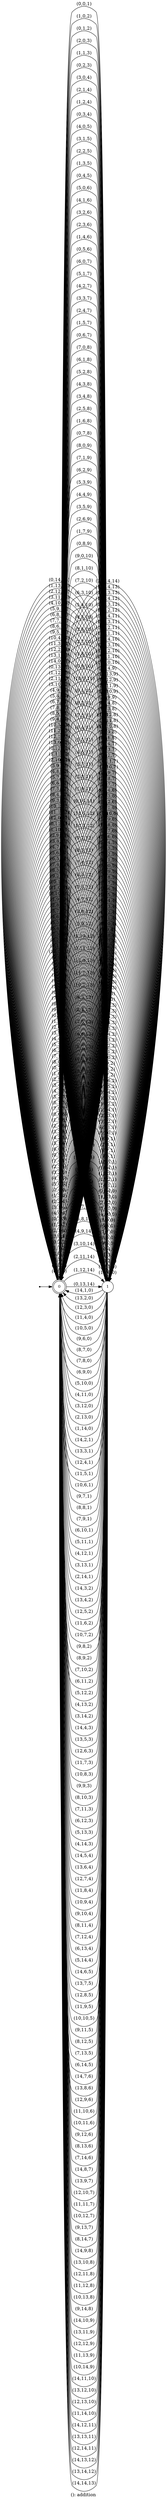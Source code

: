 digraph G {
label = "(): addition";
rankdir = LR;
node [shape = doublecircle, label="0", fontsize=12]0;
node [shape = circle, label="1", fontsize=12]1;
node [shape = point ]; qi
qi ->0;
0 -> 0[ label = "(0,0,0)"];
0 -> 1[ label = "(0,0,1)"];
0 -> 0[ label = "(1,0,1)"];
0 -> 0[ label = "(0,1,1)"];
0 -> 1[ label = "(1,0,2)"];
0 -> 0[ label = "(2,0,2)"];
0 -> 1[ label = "(0,1,2)"];
0 -> 0[ label = "(1,1,2)"];
0 -> 0[ label = "(0,2,2)"];
0 -> 1[ label = "(2,0,3)"];
0 -> 0[ label = "(3,0,3)"];
0 -> 1[ label = "(1,1,3)"];
0 -> 0[ label = "(2,1,3)"];
0 -> 1[ label = "(0,2,3)"];
0 -> 0[ label = "(1,2,3)"];
0 -> 0[ label = "(0,3,3)"];
0 -> 1[ label = "(3,0,4)"];
0 -> 0[ label = "(4,0,4)"];
0 -> 1[ label = "(2,1,4)"];
0 -> 0[ label = "(3,1,4)"];
0 -> 1[ label = "(1,2,4)"];
0 -> 0[ label = "(2,2,4)"];
0 -> 1[ label = "(0,3,4)"];
0 -> 0[ label = "(1,3,4)"];
0 -> 0[ label = "(0,4,4)"];
0 -> 1[ label = "(4,0,5)"];
0 -> 0[ label = "(5,0,5)"];
0 -> 1[ label = "(3,1,5)"];
0 -> 0[ label = "(4,1,5)"];
0 -> 1[ label = "(2,2,5)"];
0 -> 0[ label = "(3,2,5)"];
0 -> 1[ label = "(1,3,5)"];
0 -> 0[ label = "(2,3,5)"];
0 -> 1[ label = "(0,4,5)"];
0 -> 0[ label = "(1,4,5)"];
0 -> 0[ label = "(0,5,5)"];
0 -> 1[ label = "(5,0,6)"];
0 -> 0[ label = "(6,0,6)"];
0 -> 1[ label = "(4,1,6)"];
0 -> 0[ label = "(5,1,6)"];
0 -> 1[ label = "(3,2,6)"];
0 -> 0[ label = "(4,2,6)"];
0 -> 1[ label = "(2,3,6)"];
0 -> 0[ label = "(3,3,6)"];
0 -> 1[ label = "(1,4,6)"];
0 -> 0[ label = "(2,4,6)"];
0 -> 1[ label = "(0,5,6)"];
0 -> 0[ label = "(1,5,6)"];
0 -> 0[ label = "(0,6,6)"];
0 -> 1[ label = "(6,0,7)"];
0 -> 0[ label = "(7,0,7)"];
0 -> 1[ label = "(5,1,7)"];
0 -> 0[ label = "(6,1,7)"];
0 -> 1[ label = "(4,2,7)"];
0 -> 0[ label = "(5,2,7)"];
0 -> 1[ label = "(3,3,7)"];
0 -> 0[ label = "(4,3,7)"];
0 -> 1[ label = "(2,4,7)"];
0 -> 0[ label = "(3,4,7)"];
0 -> 1[ label = "(1,5,7)"];
0 -> 0[ label = "(2,5,7)"];
0 -> 1[ label = "(0,6,7)"];
0 -> 0[ label = "(1,6,7)"];
0 -> 0[ label = "(0,7,7)"];
0 -> 1[ label = "(7,0,8)"];
0 -> 0[ label = "(8,0,8)"];
0 -> 1[ label = "(6,1,8)"];
0 -> 0[ label = "(7,1,8)"];
0 -> 1[ label = "(5,2,8)"];
0 -> 0[ label = "(6,2,8)"];
0 -> 1[ label = "(4,3,8)"];
0 -> 0[ label = "(5,3,8)"];
0 -> 1[ label = "(3,4,8)"];
0 -> 0[ label = "(4,4,8)"];
0 -> 1[ label = "(2,5,8)"];
0 -> 0[ label = "(3,5,8)"];
0 -> 1[ label = "(1,6,8)"];
0 -> 0[ label = "(2,6,8)"];
0 -> 1[ label = "(0,7,8)"];
0 -> 0[ label = "(1,7,8)"];
0 -> 0[ label = "(0,8,8)"];
0 -> 1[ label = "(8,0,9)"];
0 -> 0[ label = "(9,0,9)"];
0 -> 1[ label = "(7,1,9)"];
0 -> 0[ label = "(8,1,9)"];
0 -> 1[ label = "(6,2,9)"];
0 -> 0[ label = "(7,2,9)"];
0 -> 1[ label = "(5,3,9)"];
0 -> 0[ label = "(6,3,9)"];
0 -> 1[ label = "(4,4,9)"];
0 -> 0[ label = "(5,4,9)"];
0 -> 1[ label = "(3,5,9)"];
0 -> 0[ label = "(4,5,9)"];
0 -> 1[ label = "(2,6,9)"];
0 -> 0[ label = "(3,6,9)"];
0 -> 1[ label = "(1,7,9)"];
0 -> 0[ label = "(2,7,9)"];
0 -> 1[ label = "(0,8,9)"];
0 -> 0[ label = "(1,8,9)"];
0 -> 0[ label = "(0,9,9)"];
0 -> 1[ label = "(9,0,10)"];
0 -> 0[ label = "(10,0,10)"];
0 -> 1[ label = "(8,1,10)"];
0 -> 0[ label = "(9,1,10)"];
0 -> 1[ label = "(7,2,10)"];
0 -> 0[ label = "(8,2,10)"];
0 -> 1[ label = "(6,3,10)"];
0 -> 0[ label = "(7,3,10)"];
0 -> 1[ label = "(5,4,10)"];
0 -> 0[ label = "(6,4,10)"];
0 -> 1[ label = "(4,5,10)"];
0 -> 0[ label = "(5,5,10)"];
0 -> 1[ label = "(3,6,10)"];
0 -> 0[ label = "(4,6,10)"];
0 -> 1[ label = "(2,7,10)"];
0 -> 0[ label = "(3,7,10)"];
0 -> 1[ label = "(1,8,10)"];
0 -> 0[ label = "(2,8,10)"];
0 -> 1[ label = "(0,9,10)"];
0 -> 0[ label = "(1,9,10)"];
0 -> 0[ label = "(0,10,10)"];
0 -> 1[ label = "(10,0,11)"];
0 -> 0[ label = "(11,0,11)"];
0 -> 1[ label = "(9,1,11)"];
0 -> 0[ label = "(10,1,11)"];
0 -> 1[ label = "(8,2,11)"];
0 -> 0[ label = "(9,2,11)"];
0 -> 1[ label = "(7,3,11)"];
0 -> 0[ label = "(8,3,11)"];
0 -> 1[ label = "(6,4,11)"];
0 -> 0[ label = "(7,4,11)"];
0 -> 1[ label = "(5,5,11)"];
0 -> 0[ label = "(6,5,11)"];
0 -> 1[ label = "(4,6,11)"];
0 -> 0[ label = "(5,6,11)"];
0 -> 1[ label = "(3,7,11)"];
0 -> 0[ label = "(4,7,11)"];
0 -> 1[ label = "(2,8,11)"];
0 -> 0[ label = "(3,8,11)"];
0 -> 1[ label = "(1,9,11)"];
0 -> 0[ label = "(2,9,11)"];
0 -> 1[ label = "(0,10,11)"];
0 -> 0[ label = "(1,10,11)"];
0 -> 0[ label = "(0,11,11)"];
0 -> 1[ label = "(11,0,12)"];
0 -> 0[ label = "(12,0,12)"];
0 -> 1[ label = "(10,1,12)"];
0 -> 0[ label = "(11,1,12)"];
0 -> 1[ label = "(9,2,12)"];
0 -> 0[ label = "(10,2,12)"];
0 -> 1[ label = "(8,3,12)"];
0 -> 0[ label = "(9,3,12)"];
0 -> 1[ label = "(7,4,12)"];
0 -> 0[ label = "(8,4,12)"];
0 -> 1[ label = "(6,5,12)"];
0 -> 0[ label = "(7,5,12)"];
0 -> 1[ label = "(5,6,12)"];
0 -> 0[ label = "(6,6,12)"];
0 -> 1[ label = "(4,7,12)"];
0 -> 0[ label = "(5,7,12)"];
0 -> 1[ label = "(3,8,12)"];
0 -> 0[ label = "(4,8,12)"];
0 -> 1[ label = "(2,9,12)"];
0 -> 0[ label = "(3,9,12)"];
0 -> 1[ label = "(1,10,12)"];
0 -> 0[ label = "(2,10,12)"];
0 -> 1[ label = "(0,11,12)"];
0 -> 0[ label = "(1,11,12)"];
0 -> 0[ label = "(0,12,12)"];
0 -> 1[ label = "(12,0,13)"];
0 -> 0[ label = "(13,0,13)"];
0 -> 1[ label = "(11,1,13)"];
0 -> 0[ label = "(12,1,13)"];
0 -> 1[ label = "(10,2,13)"];
0 -> 0[ label = "(11,2,13)"];
0 -> 1[ label = "(9,3,13)"];
0 -> 0[ label = "(10,3,13)"];
0 -> 1[ label = "(8,4,13)"];
0 -> 0[ label = "(9,4,13)"];
0 -> 1[ label = "(7,5,13)"];
0 -> 0[ label = "(8,5,13)"];
0 -> 1[ label = "(6,6,13)"];
0 -> 0[ label = "(7,6,13)"];
0 -> 1[ label = "(5,7,13)"];
0 -> 0[ label = "(6,7,13)"];
0 -> 1[ label = "(4,8,13)"];
0 -> 0[ label = "(5,8,13)"];
0 -> 1[ label = "(3,9,13)"];
0 -> 0[ label = "(4,9,13)"];
0 -> 1[ label = "(2,10,13)"];
0 -> 0[ label = "(3,10,13)"];
0 -> 1[ label = "(1,11,13)"];
0 -> 0[ label = "(2,11,13)"];
0 -> 1[ label = "(0,12,13)"];
0 -> 0[ label = "(1,12,13)"];
0 -> 0[ label = "(0,13,13)"];
0 -> 1[ label = "(13,0,14)"];
0 -> 0[ label = "(14,0,14)"];
0 -> 1[ label = "(12,1,14)"];
0 -> 0[ label = "(13,1,14)"];
0 -> 1[ label = "(11,2,14)"];
0 -> 0[ label = "(12,2,14)"];
0 -> 1[ label = "(10,3,14)"];
0 -> 0[ label = "(11,3,14)"];
0 -> 1[ label = "(9,4,14)"];
0 -> 0[ label = "(10,4,14)"];
0 -> 1[ label = "(8,5,14)"];
0 -> 0[ label = "(9,5,14)"];
0 -> 1[ label = "(7,6,14)"];
0 -> 0[ label = "(8,6,14)"];
0 -> 1[ label = "(6,7,14)"];
0 -> 0[ label = "(7,7,14)"];
0 -> 1[ label = "(5,8,14)"];
0 -> 0[ label = "(6,8,14)"];
0 -> 1[ label = "(4,9,14)"];
0 -> 0[ label = "(5,9,14)"];
0 -> 1[ label = "(3,10,14)"];
0 -> 0[ label = "(4,10,14)"];
0 -> 1[ label = "(2,11,14)"];
0 -> 0[ label = "(3,11,14)"];
0 -> 1[ label = "(1,12,14)"];
0 -> 0[ label = "(2,12,14)"];
0 -> 1[ label = "(0,13,14)"];
0 -> 0[ label = "(1,13,14)"];
0 -> 0[ label = "(0,14,14)"];
1 -> 1[ label = "(14,0,0)"];
1 -> 1[ label = "(13,1,0)"];
1 -> 0[ label = "(14,1,0)"];
1 -> 1[ label = "(12,2,0)"];
1 -> 0[ label = "(13,2,0)"];
1 -> 1[ label = "(11,3,0)"];
1 -> 0[ label = "(12,3,0)"];
1 -> 1[ label = "(10,4,0)"];
1 -> 0[ label = "(11,4,0)"];
1 -> 1[ label = "(9,5,0)"];
1 -> 0[ label = "(10,5,0)"];
1 -> 1[ label = "(8,6,0)"];
1 -> 0[ label = "(9,6,0)"];
1 -> 1[ label = "(7,7,0)"];
1 -> 0[ label = "(8,7,0)"];
1 -> 1[ label = "(6,8,0)"];
1 -> 0[ label = "(7,8,0)"];
1 -> 1[ label = "(5,9,0)"];
1 -> 0[ label = "(6,9,0)"];
1 -> 1[ label = "(4,10,0)"];
1 -> 0[ label = "(5,10,0)"];
1 -> 1[ label = "(3,11,0)"];
1 -> 0[ label = "(4,11,0)"];
1 -> 1[ label = "(2,12,0)"];
1 -> 0[ label = "(3,12,0)"];
1 -> 1[ label = "(1,13,0)"];
1 -> 0[ label = "(2,13,0)"];
1 -> 1[ label = "(0,14,0)"];
1 -> 0[ label = "(1,14,0)"];
1 -> 1[ label = "(14,1,1)"];
1 -> 1[ label = "(13,2,1)"];
1 -> 0[ label = "(14,2,1)"];
1 -> 1[ label = "(12,3,1)"];
1 -> 0[ label = "(13,3,1)"];
1 -> 1[ label = "(11,4,1)"];
1 -> 0[ label = "(12,4,1)"];
1 -> 1[ label = "(10,5,1)"];
1 -> 0[ label = "(11,5,1)"];
1 -> 1[ label = "(9,6,1)"];
1 -> 0[ label = "(10,6,1)"];
1 -> 1[ label = "(8,7,1)"];
1 -> 0[ label = "(9,7,1)"];
1 -> 1[ label = "(7,8,1)"];
1 -> 0[ label = "(8,8,1)"];
1 -> 1[ label = "(6,9,1)"];
1 -> 0[ label = "(7,9,1)"];
1 -> 1[ label = "(5,10,1)"];
1 -> 0[ label = "(6,10,1)"];
1 -> 1[ label = "(4,11,1)"];
1 -> 0[ label = "(5,11,1)"];
1 -> 1[ label = "(3,12,1)"];
1 -> 0[ label = "(4,12,1)"];
1 -> 1[ label = "(2,13,1)"];
1 -> 0[ label = "(3,13,1)"];
1 -> 1[ label = "(1,14,1)"];
1 -> 0[ label = "(2,14,1)"];
1 -> 1[ label = "(14,2,2)"];
1 -> 1[ label = "(13,3,2)"];
1 -> 0[ label = "(14,3,2)"];
1 -> 1[ label = "(12,4,2)"];
1 -> 0[ label = "(13,4,2)"];
1 -> 1[ label = "(11,5,2)"];
1 -> 0[ label = "(12,5,2)"];
1 -> 1[ label = "(10,6,2)"];
1 -> 0[ label = "(11,6,2)"];
1 -> 1[ label = "(9,7,2)"];
1 -> 0[ label = "(10,7,2)"];
1 -> 1[ label = "(8,8,2)"];
1 -> 0[ label = "(9,8,2)"];
1 -> 1[ label = "(7,9,2)"];
1 -> 0[ label = "(8,9,2)"];
1 -> 1[ label = "(6,10,2)"];
1 -> 0[ label = "(7,10,2)"];
1 -> 1[ label = "(5,11,2)"];
1 -> 0[ label = "(6,11,2)"];
1 -> 1[ label = "(4,12,2)"];
1 -> 0[ label = "(5,12,2)"];
1 -> 1[ label = "(3,13,2)"];
1 -> 0[ label = "(4,13,2)"];
1 -> 1[ label = "(2,14,2)"];
1 -> 0[ label = "(3,14,2)"];
1 -> 1[ label = "(14,3,3)"];
1 -> 1[ label = "(13,4,3)"];
1 -> 0[ label = "(14,4,3)"];
1 -> 1[ label = "(12,5,3)"];
1 -> 0[ label = "(13,5,3)"];
1 -> 1[ label = "(11,6,3)"];
1 -> 0[ label = "(12,6,3)"];
1 -> 1[ label = "(10,7,3)"];
1 -> 0[ label = "(11,7,3)"];
1 -> 1[ label = "(9,8,3)"];
1 -> 0[ label = "(10,8,3)"];
1 -> 1[ label = "(8,9,3)"];
1 -> 0[ label = "(9,9,3)"];
1 -> 1[ label = "(7,10,3)"];
1 -> 0[ label = "(8,10,3)"];
1 -> 1[ label = "(6,11,3)"];
1 -> 0[ label = "(7,11,3)"];
1 -> 1[ label = "(5,12,3)"];
1 -> 0[ label = "(6,12,3)"];
1 -> 1[ label = "(4,13,3)"];
1 -> 0[ label = "(5,13,3)"];
1 -> 1[ label = "(3,14,3)"];
1 -> 0[ label = "(4,14,3)"];
1 -> 1[ label = "(14,4,4)"];
1 -> 1[ label = "(13,5,4)"];
1 -> 0[ label = "(14,5,4)"];
1 -> 1[ label = "(12,6,4)"];
1 -> 0[ label = "(13,6,4)"];
1 -> 1[ label = "(11,7,4)"];
1 -> 0[ label = "(12,7,4)"];
1 -> 1[ label = "(10,8,4)"];
1 -> 0[ label = "(11,8,4)"];
1 -> 1[ label = "(9,9,4)"];
1 -> 0[ label = "(10,9,4)"];
1 -> 1[ label = "(8,10,4)"];
1 -> 0[ label = "(9,10,4)"];
1 -> 1[ label = "(7,11,4)"];
1 -> 0[ label = "(8,11,4)"];
1 -> 1[ label = "(6,12,4)"];
1 -> 0[ label = "(7,12,4)"];
1 -> 1[ label = "(5,13,4)"];
1 -> 0[ label = "(6,13,4)"];
1 -> 1[ label = "(4,14,4)"];
1 -> 0[ label = "(5,14,4)"];
1 -> 1[ label = "(14,5,5)"];
1 -> 1[ label = "(13,6,5)"];
1 -> 0[ label = "(14,6,5)"];
1 -> 1[ label = "(12,7,5)"];
1 -> 0[ label = "(13,7,5)"];
1 -> 1[ label = "(11,8,5)"];
1 -> 0[ label = "(12,8,5)"];
1 -> 1[ label = "(10,9,5)"];
1 -> 0[ label = "(11,9,5)"];
1 -> 1[ label = "(9,10,5)"];
1 -> 0[ label = "(10,10,5)"];
1 -> 1[ label = "(8,11,5)"];
1 -> 0[ label = "(9,11,5)"];
1 -> 1[ label = "(7,12,5)"];
1 -> 0[ label = "(8,12,5)"];
1 -> 1[ label = "(6,13,5)"];
1 -> 0[ label = "(7,13,5)"];
1 -> 1[ label = "(5,14,5)"];
1 -> 0[ label = "(6,14,5)"];
1 -> 1[ label = "(14,6,6)"];
1 -> 1[ label = "(13,7,6)"];
1 -> 0[ label = "(14,7,6)"];
1 -> 1[ label = "(12,8,6)"];
1 -> 0[ label = "(13,8,6)"];
1 -> 1[ label = "(11,9,6)"];
1 -> 0[ label = "(12,9,6)"];
1 -> 1[ label = "(10,10,6)"];
1 -> 0[ label = "(11,10,6)"];
1 -> 1[ label = "(9,11,6)"];
1 -> 0[ label = "(10,11,6)"];
1 -> 1[ label = "(8,12,6)"];
1 -> 0[ label = "(9,12,6)"];
1 -> 1[ label = "(7,13,6)"];
1 -> 0[ label = "(8,13,6)"];
1 -> 1[ label = "(6,14,6)"];
1 -> 0[ label = "(7,14,6)"];
1 -> 1[ label = "(14,7,7)"];
1 -> 1[ label = "(13,8,7)"];
1 -> 0[ label = "(14,8,7)"];
1 -> 1[ label = "(12,9,7)"];
1 -> 0[ label = "(13,9,7)"];
1 -> 1[ label = "(11,10,7)"];
1 -> 0[ label = "(12,10,7)"];
1 -> 1[ label = "(10,11,7)"];
1 -> 0[ label = "(11,11,7)"];
1 -> 1[ label = "(9,12,7)"];
1 -> 0[ label = "(10,12,7)"];
1 -> 1[ label = "(8,13,7)"];
1 -> 0[ label = "(9,13,7)"];
1 -> 1[ label = "(7,14,7)"];
1 -> 0[ label = "(8,14,7)"];
1 -> 1[ label = "(14,8,8)"];
1 -> 1[ label = "(13,9,8)"];
1 -> 0[ label = "(14,9,8)"];
1 -> 1[ label = "(12,10,8)"];
1 -> 0[ label = "(13,10,8)"];
1 -> 1[ label = "(11,11,8)"];
1 -> 0[ label = "(12,11,8)"];
1 -> 1[ label = "(10,12,8)"];
1 -> 0[ label = "(11,12,8)"];
1 -> 1[ label = "(9,13,8)"];
1 -> 0[ label = "(10,13,8)"];
1 -> 1[ label = "(8,14,8)"];
1 -> 0[ label = "(9,14,8)"];
1 -> 1[ label = "(14,9,9)"];
1 -> 1[ label = "(13,10,9)"];
1 -> 0[ label = "(14,10,9)"];
1 -> 1[ label = "(12,11,9)"];
1 -> 0[ label = "(13,11,9)"];
1 -> 1[ label = "(11,12,9)"];
1 -> 0[ label = "(12,12,9)"];
1 -> 1[ label = "(10,13,9)"];
1 -> 0[ label = "(11,13,9)"];
1 -> 1[ label = "(9,14,9)"];
1 -> 0[ label = "(10,14,9)"];
1 -> 1[ label = "(14,10,10)"];
1 -> 1[ label = "(13,11,10)"];
1 -> 0[ label = "(14,11,10)"];
1 -> 1[ label = "(12,12,10)"];
1 -> 0[ label = "(13,12,10)"];
1 -> 1[ label = "(11,13,10)"];
1 -> 0[ label = "(12,13,10)"];
1 -> 1[ label = "(10,14,10)"];
1 -> 0[ label = "(11,14,10)"];
1 -> 1[ label = "(14,11,11)"];
1 -> 1[ label = "(13,12,11)"];
1 -> 0[ label = "(14,12,11)"];
1 -> 1[ label = "(12,13,11)"];
1 -> 0[ label = "(13,13,11)"];
1 -> 1[ label = "(11,14,11)"];
1 -> 0[ label = "(12,14,11)"];
1 -> 1[ label = "(14,12,12)"];
1 -> 1[ label = "(13,13,12)"];
1 -> 0[ label = "(14,13,12)"];
1 -> 1[ label = "(12,14,12)"];
1 -> 0[ label = "(13,14,12)"];
1 -> 1[ label = "(14,13,13)"];
1 -> 1[ label = "(13,14,13)"];
1 -> 0[ label = "(14,14,13)"];
1 -> 1[ label = "(14,14,14)"];
}

